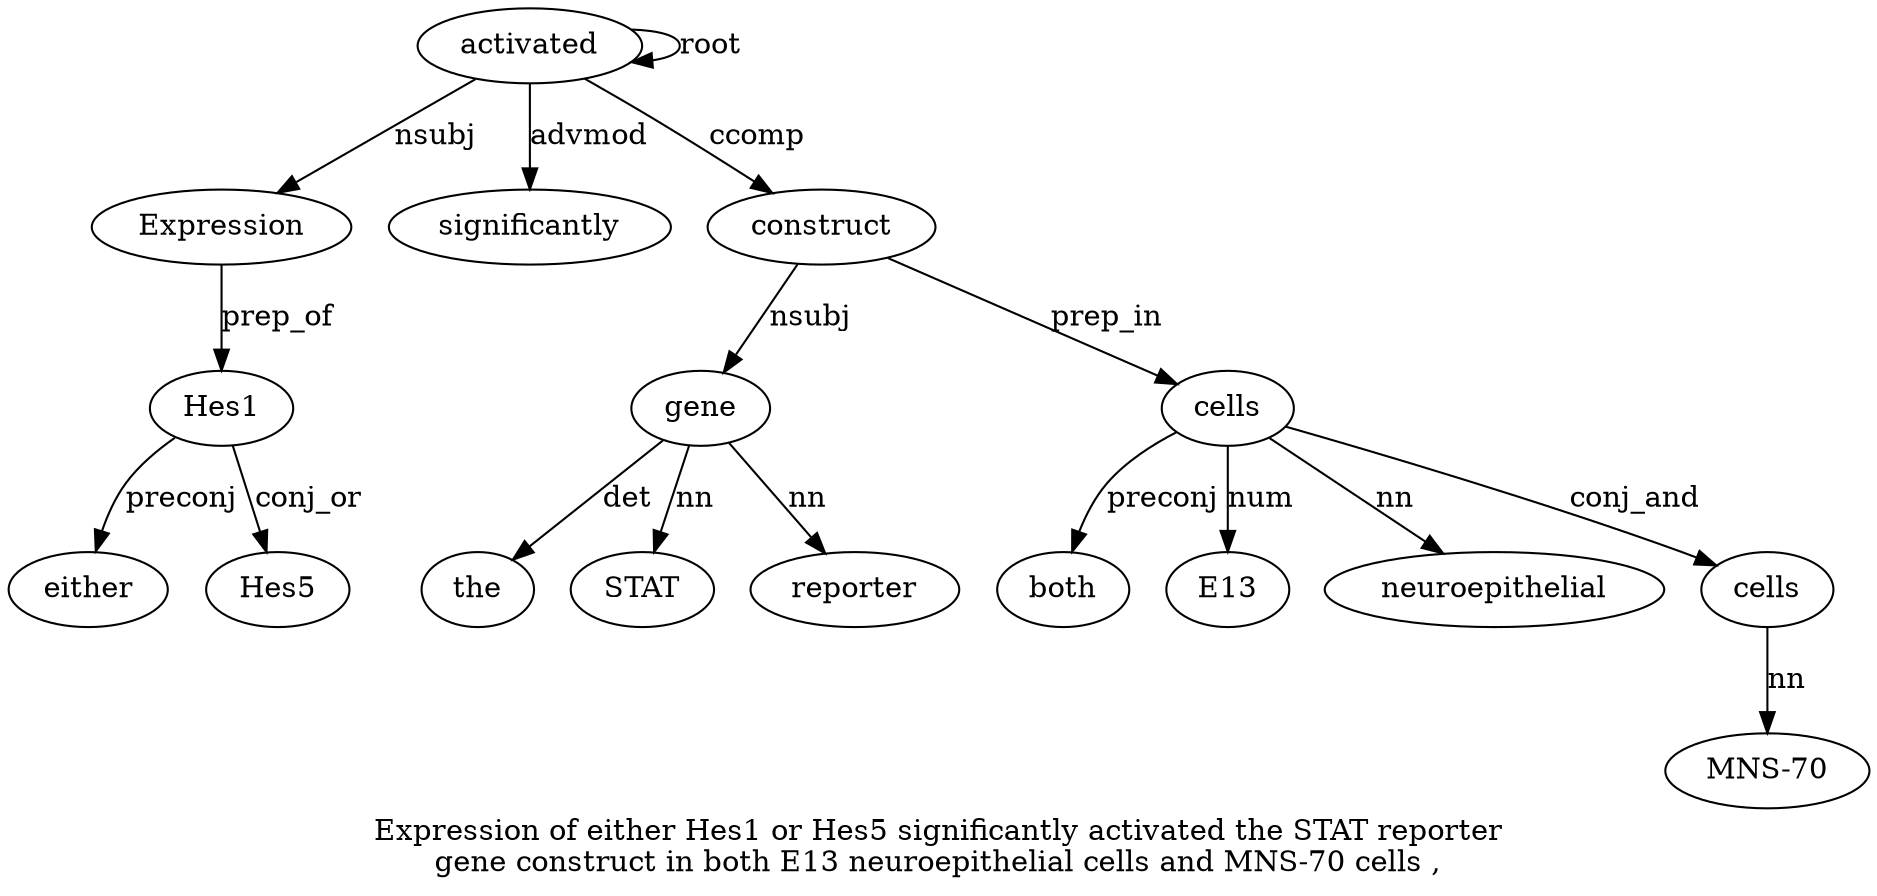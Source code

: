 digraph "Expression of either Hes1 or Hes5 significantly activated the STAT reporter gene construct in both E13 neuroepithelial cells and MNS-70 cells ," {
label="Expression of either Hes1 or Hes5 significantly activated the STAT reporter
gene construct in both E13 neuroepithelial cells and MNS-70 cells ,";
activated8 [style=filled, fillcolor=white, label=activated];
Expression1 [style=filled, fillcolor=white, label=Expression];
activated8 -> Expression1  [label=nsubj];
Hes14 [style=filled, fillcolor=white, label=Hes1];
either3 [style=filled, fillcolor=white, label=either];
Hes14 -> either3  [label=preconj];
Expression1 -> Hes14  [label=prep_of];
Hes56 [style=filled, fillcolor=white, label=Hes5];
Hes14 -> Hes56  [label=conj_or];
significantly7 [style=filled, fillcolor=white, label=significantly];
activated8 -> significantly7  [label=advmod];
activated8 -> activated8  [label=root];
gene12 [style=filled, fillcolor=white, label=gene];
the9 [style=filled, fillcolor=white, label=the];
gene12 -> the9  [label=det];
STAT10 [style=filled, fillcolor=white, label=STAT];
gene12 -> STAT10  [label=nn];
reporter11 [style=filled, fillcolor=white, label=reporter];
gene12 -> reporter11  [label=nn];
construct13 [style=filled, fillcolor=white, label=construct];
construct13 -> gene12  [label=nsubj];
activated8 -> construct13  [label=ccomp];
cells18 [style=filled, fillcolor=white, label=cells];
both15 [style=filled, fillcolor=white, label=both];
cells18 -> both15  [label=preconj];
E1316 [style=filled, fillcolor=white, label=E13];
cells18 -> E1316  [label=num];
neuroepithelial17 [style=filled, fillcolor=white, label=neuroepithelial];
cells18 -> neuroepithelial17  [label=nn];
construct13 -> cells18  [label=prep_in];
cells21 [style=filled, fillcolor=white, label=cells];
"MNS-702" [style=filled, fillcolor=white, label="MNS-70"];
cells21 -> "MNS-702"  [label=nn];
cells18 -> cells21  [label=conj_and];
}
